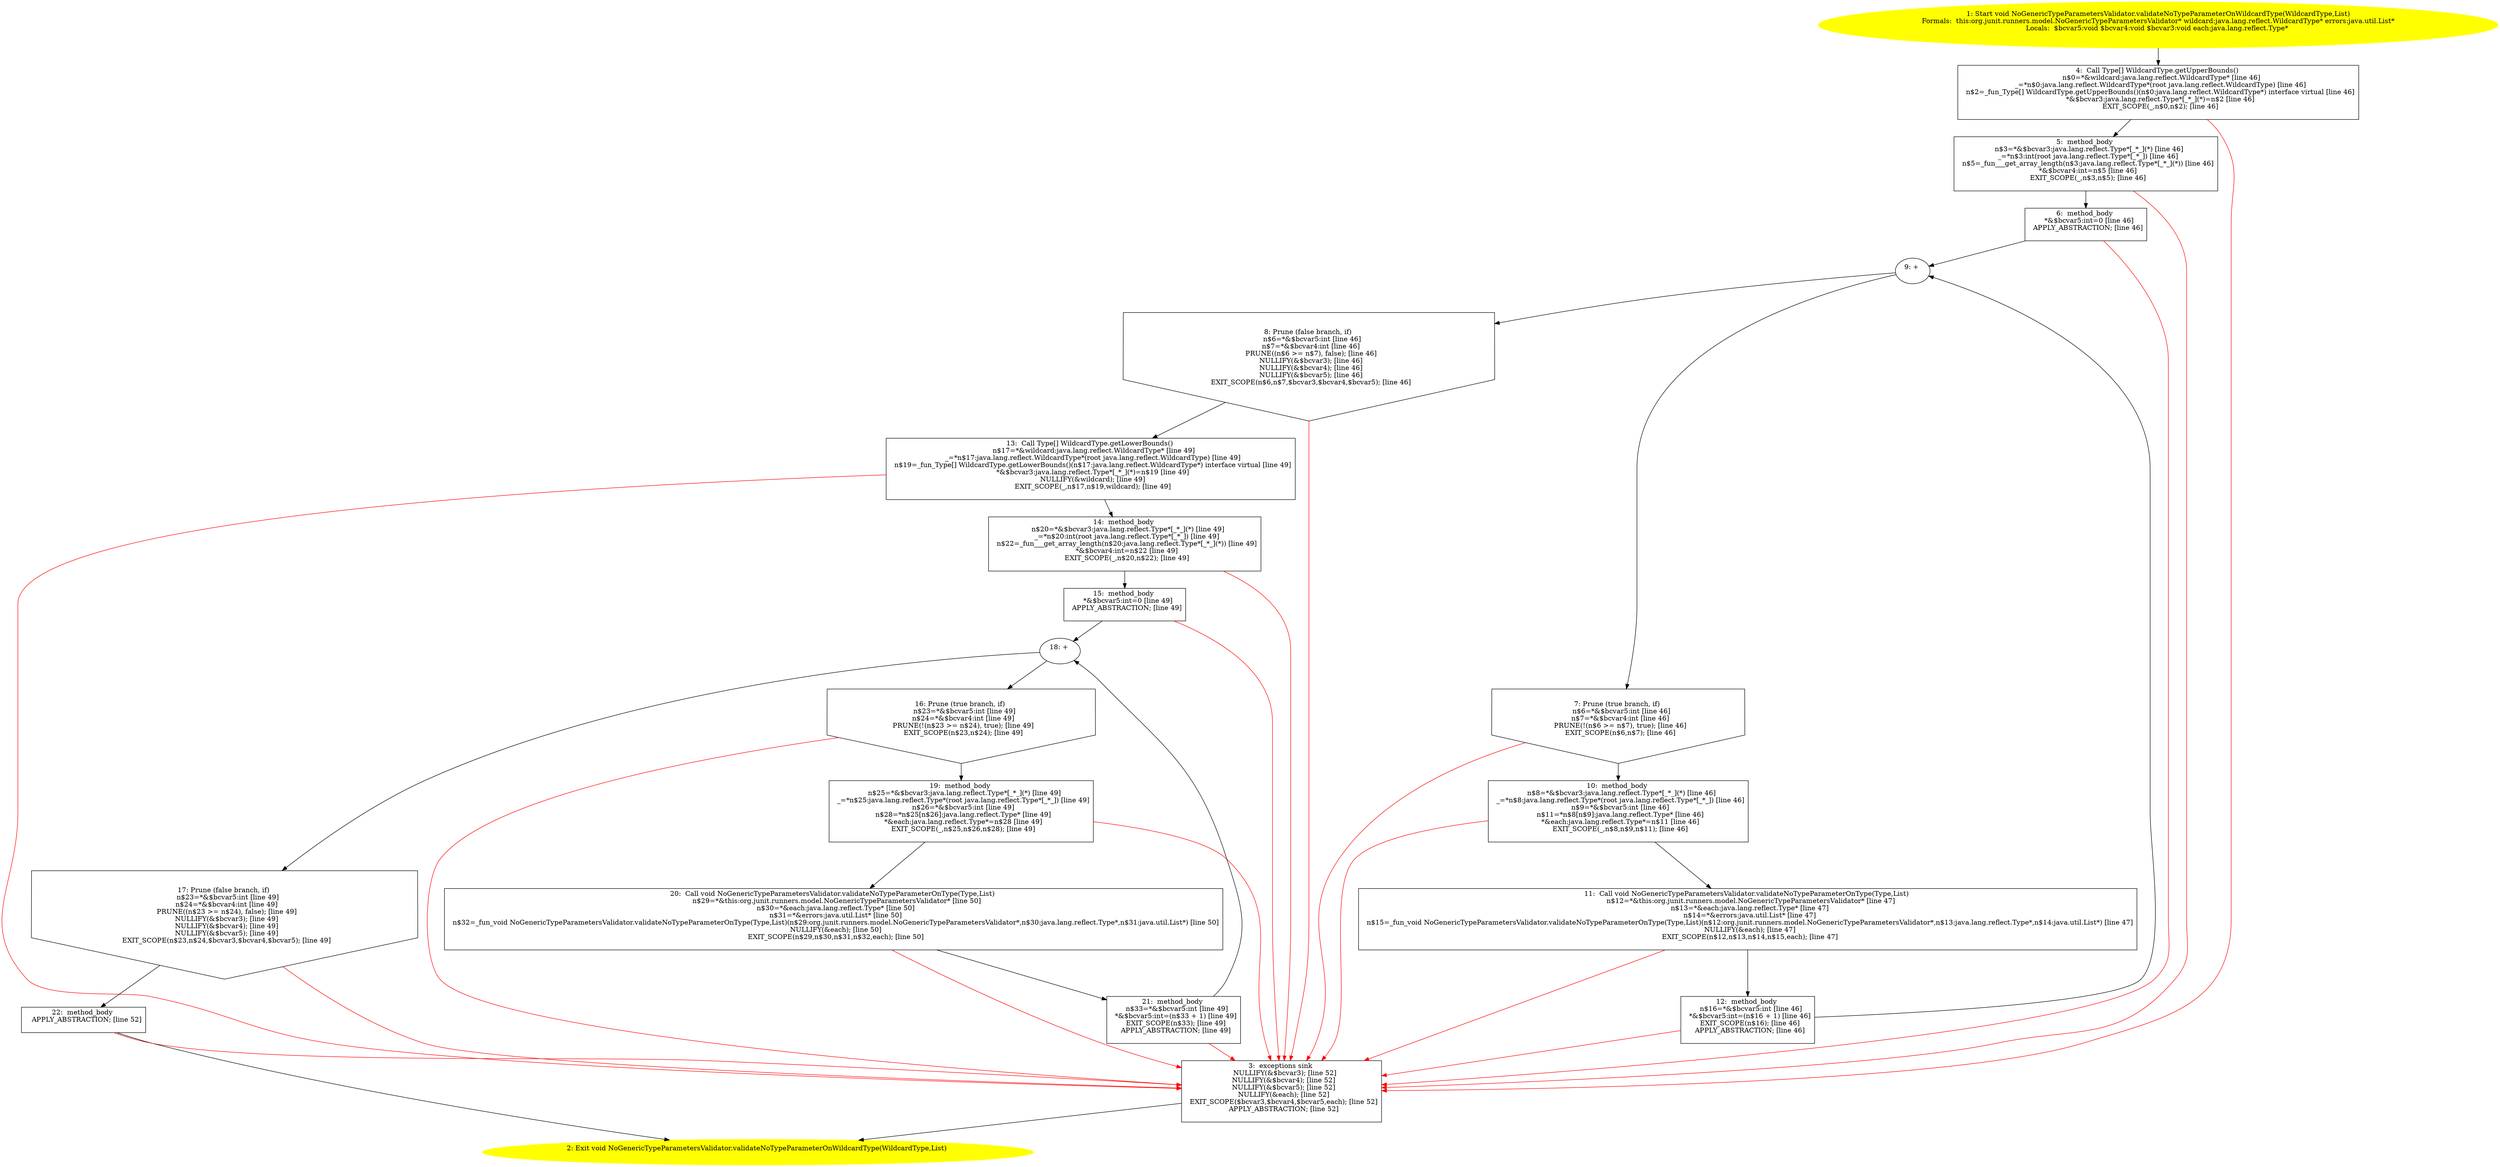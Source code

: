 /* @generated */
digraph cfg {
"org.junit.runners.model.NoGenericTypeParametersValidator.validateNoTypeParameterOnWildcardType(java..f19f49b7ec7bc7edbd73fe9417b88c58_1" [label="1: Start void NoGenericTypeParametersValidator.validateNoTypeParameterOnWildcardType(WildcardType,List)\nFormals:  this:org.junit.runners.model.NoGenericTypeParametersValidator* wildcard:java.lang.reflect.WildcardType* errors:java.util.List*\nLocals:  $bcvar5:void $bcvar4:void $bcvar3:void each:java.lang.reflect.Type* \n  " color=yellow style=filled]
	

	 "org.junit.runners.model.NoGenericTypeParametersValidator.validateNoTypeParameterOnWildcardType(java..f19f49b7ec7bc7edbd73fe9417b88c58_1" -> "org.junit.runners.model.NoGenericTypeParametersValidator.validateNoTypeParameterOnWildcardType(java..f19f49b7ec7bc7edbd73fe9417b88c58_4" ;
"org.junit.runners.model.NoGenericTypeParametersValidator.validateNoTypeParameterOnWildcardType(java..f19f49b7ec7bc7edbd73fe9417b88c58_2" [label="2: Exit void NoGenericTypeParametersValidator.validateNoTypeParameterOnWildcardType(WildcardType,List) \n  " color=yellow style=filled]
	

"org.junit.runners.model.NoGenericTypeParametersValidator.validateNoTypeParameterOnWildcardType(java..f19f49b7ec7bc7edbd73fe9417b88c58_3" [label="3:  exceptions sink \n   NULLIFY(&$bcvar3); [line 52]\n  NULLIFY(&$bcvar4); [line 52]\n  NULLIFY(&$bcvar5); [line 52]\n  NULLIFY(&each); [line 52]\n  EXIT_SCOPE($bcvar3,$bcvar4,$bcvar5,each); [line 52]\n  APPLY_ABSTRACTION; [line 52]\n " shape="box"]
	

	 "org.junit.runners.model.NoGenericTypeParametersValidator.validateNoTypeParameterOnWildcardType(java..f19f49b7ec7bc7edbd73fe9417b88c58_3" -> "org.junit.runners.model.NoGenericTypeParametersValidator.validateNoTypeParameterOnWildcardType(java..f19f49b7ec7bc7edbd73fe9417b88c58_2" ;
"org.junit.runners.model.NoGenericTypeParametersValidator.validateNoTypeParameterOnWildcardType(java..f19f49b7ec7bc7edbd73fe9417b88c58_4" [label="4:  Call Type[] WildcardType.getUpperBounds() \n   n$0=*&wildcard:java.lang.reflect.WildcardType* [line 46]\n  _=*n$0:java.lang.reflect.WildcardType*(root java.lang.reflect.WildcardType) [line 46]\n  n$2=_fun_Type[] WildcardType.getUpperBounds()(n$0:java.lang.reflect.WildcardType*) interface virtual [line 46]\n  *&$bcvar3:java.lang.reflect.Type*[_*_](*)=n$2 [line 46]\n  EXIT_SCOPE(_,n$0,n$2); [line 46]\n " shape="box"]
	

	 "org.junit.runners.model.NoGenericTypeParametersValidator.validateNoTypeParameterOnWildcardType(java..f19f49b7ec7bc7edbd73fe9417b88c58_4" -> "org.junit.runners.model.NoGenericTypeParametersValidator.validateNoTypeParameterOnWildcardType(java..f19f49b7ec7bc7edbd73fe9417b88c58_5" ;
	 "org.junit.runners.model.NoGenericTypeParametersValidator.validateNoTypeParameterOnWildcardType(java..f19f49b7ec7bc7edbd73fe9417b88c58_4" -> "org.junit.runners.model.NoGenericTypeParametersValidator.validateNoTypeParameterOnWildcardType(java..f19f49b7ec7bc7edbd73fe9417b88c58_3" [color="red" ];
"org.junit.runners.model.NoGenericTypeParametersValidator.validateNoTypeParameterOnWildcardType(java..f19f49b7ec7bc7edbd73fe9417b88c58_5" [label="5:  method_body \n   n$3=*&$bcvar3:java.lang.reflect.Type*[_*_](*) [line 46]\n  _=*n$3:int(root java.lang.reflect.Type*[_*_]) [line 46]\n  n$5=_fun___get_array_length(n$3:java.lang.reflect.Type*[_*_](*)) [line 46]\n  *&$bcvar4:int=n$5 [line 46]\n  EXIT_SCOPE(_,n$3,n$5); [line 46]\n " shape="box"]
	

	 "org.junit.runners.model.NoGenericTypeParametersValidator.validateNoTypeParameterOnWildcardType(java..f19f49b7ec7bc7edbd73fe9417b88c58_5" -> "org.junit.runners.model.NoGenericTypeParametersValidator.validateNoTypeParameterOnWildcardType(java..f19f49b7ec7bc7edbd73fe9417b88c58_6" ;
	 "org.junit.runners.model.NoGenericTypeParametersValidator.validateNoTypeParameterOnWildcardType(java..f19f49b7ec7bc7edbd73fe9417b88c58_5" -> "org.junit.runners.model.NoGenericTypeParametersValidator.validateNoTypeParameterOnWildcardType(java..f19f49b7ec7bc7edbd73fe9417b88c58_3" [color="red" ];
"org.junit.runners.model.NoGenericTypeParametersValidator.validateNoTypeParameterOnWildcardType(java..f19f49b7ec7bc7edbd73fe9417b88c58_6" [label="6:  method_body \n   *&$bcvar5:int=0 [line 46]\n  APPLY_ABSTRACTION; [line 46]\n " shape="box"]
	

	 "org.junit.runners.model.NoGenericTypeParametersValidator.validateNoTypeParameterOnWildcardType(java..f19f49b7ec7bc7edbd73fe9417b88c58_6" -> "org.junit.runners.model.NoGenericTypeParametersValidator.validateNoTypeParameterOnWildcardType(java..f19f49b7ec7bc7edbd73fe9417b88c58_9" ;
	 "org.junit.runners.model.NoGenericTypeParametersValidator.validateNoTypeParameterOnWildcardType(java..f19f49b7ec7bc7edbd73fe9417b88c58_6" -> "org.junit.runners.model.NoGenericTypeParametersValidator.validateNoTypeParameterOnWildcardType(java..f19f49b7ec7bc7edbd73fe9417b88c58_3" [color="red" ];
"org.junit.runners.model.NoGenericTypeParametersValidator.validateNoTypeParameterOnWildcardType(java..f19f49b7ec7bc7edbd73fe9417b88c58_7" [label="7: Prune (true branch, if) \n   n$6=*&$bcvar5:int [line 46]\n  n$7=*&$bcvar4:int [line 46]\n  PRUNE(!(n$6 >= n$7), true); [line 46]\n  EXIT_SCOPE(n$6,n$7); [line 46]\n " shape="invhouse"]
	

	 "org.junit.runners.model.NoGenericTypeParametersValidator.validateNoTypeParameterOnWildcardType(java..f19f49b7ec7bc7edbd73fe9417b88c58_7" -> "org.junit.runners.model.NoGenericTypeParametersValidator.validateNoTypeParameterOnWildcardType(java..f19f49b7ec7bc7edbd73fe9417b88c58_10" ;
	 "org.junit.runners.model.NoGenericTypeParametersValidator.validateNoTypeParameterOnWildcardType(java..f19f49b7ec7bc7edbd73fe9417b88c58_7" -> "org.junit.runners.model.NoGenericTypeParametersValidator.validateNoTypeParameterOnWildcardType(java..f19f49b7ec7bc7edbd73fe9417b88c58_3" [color="red" ];
"org.junit.runners.model.NoGenericTypeParametersValidator.validateNoTypeParameterOnWildcardType(java..f19f49b7ec7bc7edbd73fe9417b88c58_8" [label="8: Prune (false branch, if) \n   n$6=*&$bcvar5:int [line 46]\n  n$7=*&$bcvar4:int [line 46]\n  PRUNE((n$6 >= n$7), false); [line 46]\n  NULLIFY(&$bcvar3); [line 46]\n  NULLIFY(&$bcvar4); [line 46]\n  NULLIFY(&$bcvar5); [line 46]\n  EXIT_SCOPE(n$6,n$7,$bcvar3,$bcvar4,$bcvar5); [line 46]\n " shape="invhouse"]
	

	 "org.junit.runners.model.NoGenericTypeParametersValidator.validateNoTypeParameterOnWildcardType(java..f19f49b7ec7bc7edbd73fe9417b88c58_8" -> "org.junit.runners.model.NoGenericTypeParametersValidator.validateNoTypeParameterOnWildcardType(java..f19f49b7ec7bc7edbd73fe9417b88c58_13" ;
	 "org.junit.runners.model.NoGenericTypeParametersValidator.validateNoTypeParameterOnWildcardType(java..f19f49b7ec7bc7edbd73fe9417b88c58_8" -> "org.junit.runners.model.NoGenericTypeParametersValidator.validateNoTypeParameterOnWildcardType(java..f19f49b7ec7bc7edbd73fe9417b88c58_3" [color="red" ];
"org.junit.runners.model.NoGenericTypeParametersValidator.validateNoTypeParameterOnWildcardType(java..f19f49b7ec7bc7edbd73fe9417b88c58_9" [label="9: + \n  " ]
	

	 "org.junit.runners.model.NoGenericTypeParametersValidator.validateNoTypeParameterOnWildcardType(java..f19f49b7ec7bc7edbd73fe9417b88c58_9" -> "org.junit.runners.model.NoGenericTypeParametersValidator.validateNoTypeParameterOnWildcardType(java..f19f49b7ec7bc7edbd73fe9417b88c58_7" ;
	 "org.junit.runners.model.NoGenericTypeParametersValidator.validateNoTypeParameterOnWildcardType(java..f19f49b7ec7bc7edbd73fe9417b88c58_9" -> "org.junit.runners.model.NoGenericTypeParametersValidator.validateNoTypeParameterOnWildcardType(java..f19f49b7ec7bc7edbd73fe9417b88c58_8" ;
"org.junit.runners.model.NoGenericTypeParametersValidator.validateNoTypeParameterOnWildcardType(java..f19f49b7ec7bc7edbd73fe9417b88c58_10" [label="10:  method_body \n   n$8=*&$bcvar3:java.lang.reflect.Type*[_*_](*) [line 46]\n  _=*n$8:java.lang.reflect.Type*(root java.lang.reflect.Type*[_*_]) [line 46]\n  n$9=*&$bcvar5:int [line 46]\n  n$11=*n$8[n$9]:java.lang.reflect.Type* [line 46]\n  *&each:java.lang.reflect.Type*=n$11 [line 46]\n  EXIT_SCOPE(_,n$8,n$9,n$11); [line 46]\n " shape="box"]
	

	 "org.junit.runners.model.NoGenericTypeParametersValidator.validateNoTypeParameterOnWildcardType(java..f19f49b7ec7bc7edbd73fe9417b88c58_10" -> "org.junit.runners.model.NoGenericTypeParametersValidator.validateNoTypeParameterOnWildcardType(java..f19f49b7ec7bc7edbd73fe9417b88c58_11" ;
	 "org.junit.runners.model.NoGenericTypeParametersValidator.validateNoTypeParameterOnWildcardType(java..f19f49b7ec7bc7edbd73fe9417b88c58_10" -> "org.junit.runners.model.NoGenericTypeParametersValidator.validateNoTypeParameterOnWildcardType(java..f19f49b7ec7bc7edbd73fe9417b88c58_3" [color="red" ];
"org.junit.runners.model.NoGenericTypeParametersValidator.validateNoTypeParameterOnWildcardType(java..f19f49b7ec7bc7edbd73fe9417b88c58_11" [label="11:  Call void NoGenericTypeParametersValidator.validateNoTypeParameterOnType(Type,List) \n   n$12=*&this:org.junit.runners.model.NoGenericTypeParametersValidator* [line 47]\n  n$13=*&each:java.lang.reflect.Type* [line 47]\n  n$14=*&errors:java.util.List* [line 47]\n  n$15=_fun_void NoGenericTypeParametersValidator.validateNoTypeParameterOnType(Type,List)(n$12:org.junit.runners.model.NoGenericTypeParametersValidator*,n$13:java.lang.reflect.Type*,n$14:java.util.List*) [line 47]\n  NULLIFY(&each); [line 47]\n  EXIT_SCOPE(n$12,n$13,n$14,n$15,each); [line 47]\n " shape="box"]
	

	 "org.junit.runners.model.NoGenericTypeParametersValidator.validateNoTypeParameterOnWildcardType(java..f19f49b7ec7bc7edbd73fe9417b88c58_11" -> "org.junit.runners.model.NoGenericTypeParametersValidator.validateNoTypeParameterOnWildcardType(java..f19f49b7ec7bc7edbd73fe9417b88c58_12" ;
	 "org.junit.runners.model.NoGenericTypeParametersValidator.validateNoTypeParameterOnWildcardType(java..f19f49b7ec7bc7edbd73fe9417b88c58_11" -> "org.junit.runners.model.NoGenericTypeParametersValidator.validateNoTypeParameterOnWildcardType(java..f19f49b7ec7bc7edbd73fe9417b88c58_3" [color="red" ];
"org.junit.runners.model.NoGenericTypeParametersValidator.validateNoTypeParameterOnWildcardType(java..f19f49b7ec7bc7edbd73fe9417b88c58_12" [label="12:  method_body \n   n$16=*&$bcvar5:int [line 46]\n  *&$bcvar5:int=(n$16 + 1) [line 46]\n  EXIT_SCOPE(n$16); [line 46]\n  APPLY_ABSTRACTION; [line 46]\n " shape="box"]
	

	 "org.junit.runners.model.NoGenericTypeParametersValidator.validateNoTypeParameterOnWildcardType(java..f19f49b7ec7bc7edbd73fe9417b88c58_12" -> "org.junit.runners.model.NoGenericTypeParametersValidator.validateNoTypeParameterOnWildcardType(java..f19f49b7ec7bc7edbd73fe9417b88c58_9" ;
	 "org.junit.runners.model.NoGenericTypeParametersValidator.validateNoTypeParameterOnWildcardType(java..f19f49b7ec7bc7edbd73fe9417b88c58_12" -> "org.junit.runners.model.NoGenericTypeParametersValidator.validateNoTypeParameterOnWildcardType(java..f19f49b7ec7bc7edbd73fe9417b88c58_3" [color="red" ];
"org.junit.runners.model.NoGenericTypeParametersValidator.validateNoTypeParameterOnWildcardType(java..f19f49b7ec7bc7edbd73fe9417b88c58_13" [label="13:  Call Type[] WildcardType.getLowerBounds() \n   n$17=*&wildcard:java.lang.reflect.WildcardType* [line 49]\n  _=*n$17:java.lang.reflect.WildcardType*(root java.lang.reflect.WildcardType) [line 49]\n  n$19=_fun_Type[] WildcardType.getLowerBounds()(n$17:java.lang.reflect.WildcardType*) interface virtual [line 49]\n  *&$bcvar3:java.lang.reflect.Type*[_*_](*)=n$19 [line 49]\n  NULLIFY(&wildcard); [line 49]\n  EXIT_SCOPE(_,n$17,n$19,wildcard); [line 49]\n " shape="box"]
	

	 "org.junit.runners.model.NoGenericTypeParametersValidator.validateNoTypeParameterOnWildcardType(java..f19f49b7ec7bc7edbd73fe9417b88c58_13" -> "org.junit.runners.model.NoGenericTypeParametersValidator.validateNoTypeParameterOnWildcardType(java..f19f49b7ec7bc7edbd73fe9417b88c58_14" ;
	 "org.junit.runners.model.NoGenericTypeParametersValidator.validateNoTypeParameterOnWildcardType(java..f19f49b7ec7bc7edbd73fe9417b88c58_13" -> "org.junit.runners.model.NoGenericTypeParametersValidator.validateNoTypeParameterOnWildcardType(java..f19f49b7ec7bc7edbd73fe9417b88c58_3" [color="red" ];
"org.junit.runners.model.NoGenericTypeParametersValidator.validateNoTypeParameterOnWildcardType(java..f19f49b7ec7bc7edbd73fe9417b88c58_14" [label="14:  method_body \n   n$20=*&$bcvar3:java.lang.reflect.Type*[_*_](*) [line 49]\n  _=*n$20:int(root java.lang.reflect.Type*[_*_]) [line 49]\n  n$22=_fun___get_array_length(n$20:java.lang.reflect.Type*[_*_](*)) [line 49]\n  *&$bcvar4:int=n$22 [line 49]\n  EXIT_SCOPE(_,n$20,n$22); [line 49]\n " shape="box"]
	

	 "org.junit.runners.model.NoGenericTypeParametersValidator.validateNoTypeParameterOnWildcardType(java..f19f49b7ec7bc7edbd73fe9417b88c58_14" -> "org.junit.runners.model.NoGenericTypeParametersValidator.validateNoTypeParameterOnWildcardType(java..f19f49b7ec7bc7edbd73fe9417b88c58_15" ;
	 "org.junit.runners.model.NoGenericTypeParametersValidator.validateNoTypeParameterOnWildcardType(java..f19f49b7ec7bc7edbd73fe9417b88c58_14" -> "org.junit.runners.model.NoGenericTypeParametersValidator.validateNoTypeParameterOnWildcardType(java..f19f49b7ec7bc7edbd73fe9417b88c58_3" [color="red" ];
"org.junit.runners.model.NoGenericTypeParametersValidator.validateNoTypeParameterOnWildcardType(java..f19f49b7ec7bc7edbd73fe9417b88c58_15" [label="15:  method_body \n   *&$bcvar5:int=0 [line 49]\n  APPLY_ABSTRACTION; [line 49]\n " shape="box"]
	

	 "org.junit.runners.model.NoGenericTypeParametersValidator.validateNoTypeParameterOnWildcardType(java..f19f49b7ec7bc7edbd73fe9417b88c58_15" -> "org.junit.runners.model.NoGenericTypeParametersValidator.validateNoTypeParameterOnWildcardType(java..f19f49b7ec7bc7edbd73fe9417b88c58_18" ;
	 "org.junit.runners.model.NoGenericTypeParametersValidator.validateNoTypeParameterOnWildcardType(java..f19f49b7ec7bc7edbd73fe9417b88c58_15" -> "org.junit.runners.model.NoGenericTypeParametersValidator.validateNoTypeParameterOnWildcardType(java..f19f49b7ec7bc7edbd73fe9417b88c58_3" [color="red" ];
"org.junit.runners.model.NoGenericTypeParametersValidator.validateNoTypeParameterOnWildcardType(java..f19f49b7ec7bc7edbd73fe9417b88c58_16" [label="16: Prune (true branch, if) \n   n$23=*&$bcvar5:int [line 49]\n  n$24=*&$bcvar4:int [line 49]\n  PRUNE(!(n$23 >= n$24), true); [line 49]\n  EXIT_SCOPE(n$23,n$24); [line 49]\n " shape="invhouse"]
	

	 "org.junit.runners.model.NoGenericTypeParametersValidator.validateNoTypeParameterOnWildcardType(java..f19f49b7ec7bc7edbd73fe9417b88c58_16" -> "org.junit.runners.model.NoGenericTypeParametersValidator.validateNoTypeParameterOnWildcardType(java..f19f49b7ec7bc7edbd73fe9417b88c58_19" ;
	 "org.junit.runners.model.NoGenericTypeParametersValidator.validateNoTypeParameterOnWildcardType(java..f19f49b7ec7bc7edbd73fe9417b88c58_16" -> "org.junit.runners.model.NoGenericTypeParametersValidator.validateNoTypeParameterOnWildcardType(java..f19f49b7ec7bc7edbd73fe9417b88c58_3" [color="red" ];
"org.junit.runners.model.NoGenericTypeParametersValidator.validateNoTypeParameterOnWildcardType(java..f19f49b7ec7bc7edbd73fe9417b88c58_17" [label="17: Prune (false branch, if) \n   n$23=*&$bcvar5:int [line 49]\n  n$24=*&$bcvar4:int [line 49]\n  PRUNE((n$23 >= n$24), false); [line 49]\n  NULLIFY(&$bcvar3); [line 49]\n  NULLIFY(&$bcvar4); [line 49]\n  NULLIFY(&$bcvar5); [line 49]\n  EXIT_SCOPE(n$23,n$24,$bcvar3,$bcvar4,$bcvar5); [line 49]\n " shape="invhouse"]
	

	 "org.junit.runners.model.NoGenericTypeParametersValidator.validateNoTypeParameterOnWildcardType(java..f19f49b7ec7bc7edbd73fe9417b88c58_17" -> "org.junit.runners.model.NoGenericTypeParametersValidator.validateNoTypeParameterOnWildcardType(java..f19f49b7ec7bc7edbd73fe9417b88c58_22" ;
	 "org.junit.runners.model.NoGenericTypeParametersValidator.validateNoTypeParameterOnWildcardType(java..f19f49b7ec7bc7edbd73fe9417b88c58_17" -> "org.junit.runners.model.NoGenericTypeParametersValidator.validateNoTypeParameterOnWildcardType(java..f19f49b7ec7bc7edbd73fe9417b88c58_3" [color="red" ];
"org.junit.runners.model.NoGenericTypeParametersValidator.validateNoTypeParameterOnWildcardType(java..f19f49b7ec7bc7edbd73fe9417b88c58_18" [label="18: + \n  " ]
	

	 "org.junit.runners.model.NoGenericTypeParametersValidator.validateNoTypeParameterOnWildcardType(java..f19f49b7ec7bc7edbd73fe9417b88c58_18" -> "org.junit.runners.model.NoGenericTypeParametersValidator.validateNoTypeParameterOnWildcardType(java..f19f49b7ec7bc7edbd73fe9417b88c58_16" ;
	 "org.junit.runners.model.NoGenericTypeParametersValidator.validateNoTypeParameterOnWildcardType(java..f19f49b7ec7bc7edbd73fe9417b88c58_18" -> "org.junit.runners.model.NoGenericTypeParametersValidator.validateNoTypeParameterOnWildcardType(java..f19f49b7ec7bc7edbd73fe9417b88c58_17" ;
"org.junit.runners.model.NoGenericTypeParametersValidator.validateNoTypeParameterOnWildcardType(java..f19f49b7ec7bc7edbd73fe9417b88c58_19" [label="19:  method_body \n   n$25=*&$bcvar3:java.lang.reflect.Type*[_*_](*) [line 49]\n  _=*n$25:java.lang.reflect.Type*(root java.lang.reflect.Type*[_*_]) [line 49]\n  n$26=*&$bcvar5:int [line 49]\n  n$28=*n$25[n$26]:java.lang.reflect.Type* [line 49]\n  *&each:java.lang.reflect.Type*=n$28 [line 49]\n  EXIT_SCOPE(_,n$25,n$26,n$28); [line 49]\n " shape="box"]
	

	 "org.junit.runners.model.NoGenericTypeParametersValidator.validateNoTypeParameterOnWildcardType(java..f19f49b7ec7bc7edbd73fe9417b88c58_19" -> "org.junit.runners.model.NoGenericTypeParametersValidator.validateNoTypeParameterOnWildcardType(java..f19f49b7ec7bc7edbd73fe9417b88c58_20" ;
	 "org.junit.runners.model.NoGenericTypeParametersValidator.validateNoTypeParameterOnWildcardType(java..f19f49b7ec7bc7edbd73fe9417b88c58_19" -> "org.junit.runners.model.NoGenericTypeParametersValidator.validateNoTypeParameterOnWildcardType(java..f19f49b7ec7bc7edbd73fe9417b88c58_3" [color="red" ];
"org.junit.runners.model.NoGenericTypeParametersValidator.validateNoTypeParameterOnWildcardType(java..f19f49b7ec7bc7edbd73fe9417b88c58_20" [label="20:  Call void NoGenericTypeParametersValidator.validateNoTypeParameterOnType(Type,List) \n   n$29=*&this:org.junit.runners.model.NoGenericTypeParametersValidator* [line 50]\n  n$30=*&each:java.lang.reflect.Type* [line 50]\n  n$31=*&errors:java.util.List* [line 50]\n  n$32=_fun_void NoGenericTypeParametersValidator.validateNoTypeParameterOnType(Type,List)(n$29:org.junit.runners.model.NoGenericTypeParametersValidator*,n$30:java.lang.reflect.Type*,n$31:java.util.List*) [line 50]\n  NULLIFY(&each); [line 50]\n  EXIT_SCOPE(n$29,n$30,n$31,n$32,each); [line 50]\n " shape="box"]
	

	 "org.junit.runners.model.NoGenericTypeParametersValidator.validateNoTypeParameterOnWildcardType(java..f19f49b7ec7bc7edbd73fe9417b88c58_20" -> "org.junit.runners.model.NoGenericTypeParametersValidator.validateNoTypeParameterOnWildcardType(java..f19f49b7ec7bc7edbd73fe9417b88c58_21" ;
	 "org.junit.runners.model.NoGenericTypeParametersValidator.validateNoTypeParameterOnWildcardType(java..f19f49b7ec7bc7edbd73fe9417b88c58_20" -> "org.junit.runners.model.NoGenericTypeParametersValidator.validateNoTypeParameterOnWildcardType(java..f19f49b7ec7bc7edbd73fe9417b88c58_3" [color="red" ];
"org.junit.runners.model.NoGenericTypeParametersValidator.validateNoTypeParameterOnWildcardType(java..f19f49b7ec7bc7edbd73fe9417b88c58_21" [label="21:  method_body \n   n$33=*&$bcvar5:int [line 49]\n  *&$bcvar5:int=(n$33 + 1) [line 49]\n  EXIT_SCOPE(n$33); [line 49]\n  APPLY_ABSTRACTION; [line 49]\n " shape="box"]
	

	 "org.junit.runners.model.NoGenericTypeParametersValidator.validateNoTypeParameterOnWildcardType(java..f19f49b7ec7bc7edbd73fe9417b88c58_21" -> "org.junit.runners.model.NoGenericTypeParametersValidator.validateNoTypeParameterOnWildcardType(java..f19f49b7ec7bc7edbd73fe9417b88c58_18" ;
	 "org.junit.runners.model.NoGenericTypeParametersValidator.validateNoTypeParameterOnWildcardType(java..f19f49b7ec7bc7edbd73fe9417b88c58_21" -> "org.junit.runners.model.NoGenericTypeParametersValidator.validateNoTypeParameterOnWildcardType(java..f19f49b7ec7bc7edbd73fe9417b88c58_3" [color="red" ];
"org.junit.runners.model.NoGenericTypeParametersValidator.validateNoTypeParameterOnWildcardType(java..f19f49b7ec7bc7edbd73fe9417b88c58_22" [label="22:  method_body \n   APPLY_ABSTRACTION; [line 52]\n " shape="box"]
	

	 "org.junit.runners.model.NoGenericTypeParametersValidator.validateNoTypeParameterOnWildcardType(java..f19f49b7ec7bc7edbd73fe9417b88c58_22" -> "org.junit.runners.model.NoGenericTypeParametersValidator.validateNoTypeParameterOnWildcardType(java..f19f49b7ec7bc7edbd73fe9417b88c58_2" ;
	 "org.junit.runners.model.NoGenericTypeParametersValidator.validateNoTypeParameterOnWildcardType(java..f19f49b7ec7bc7edbd73fe9417b88c58_22" -> "org.junit.runners.model.NoGenericTypeParametersValidator.validateNoTypeParameterOnWildcardType(java..f19f49b7ec7bc7edbd73fe9417b88c58_3" [color="red" ];
}

